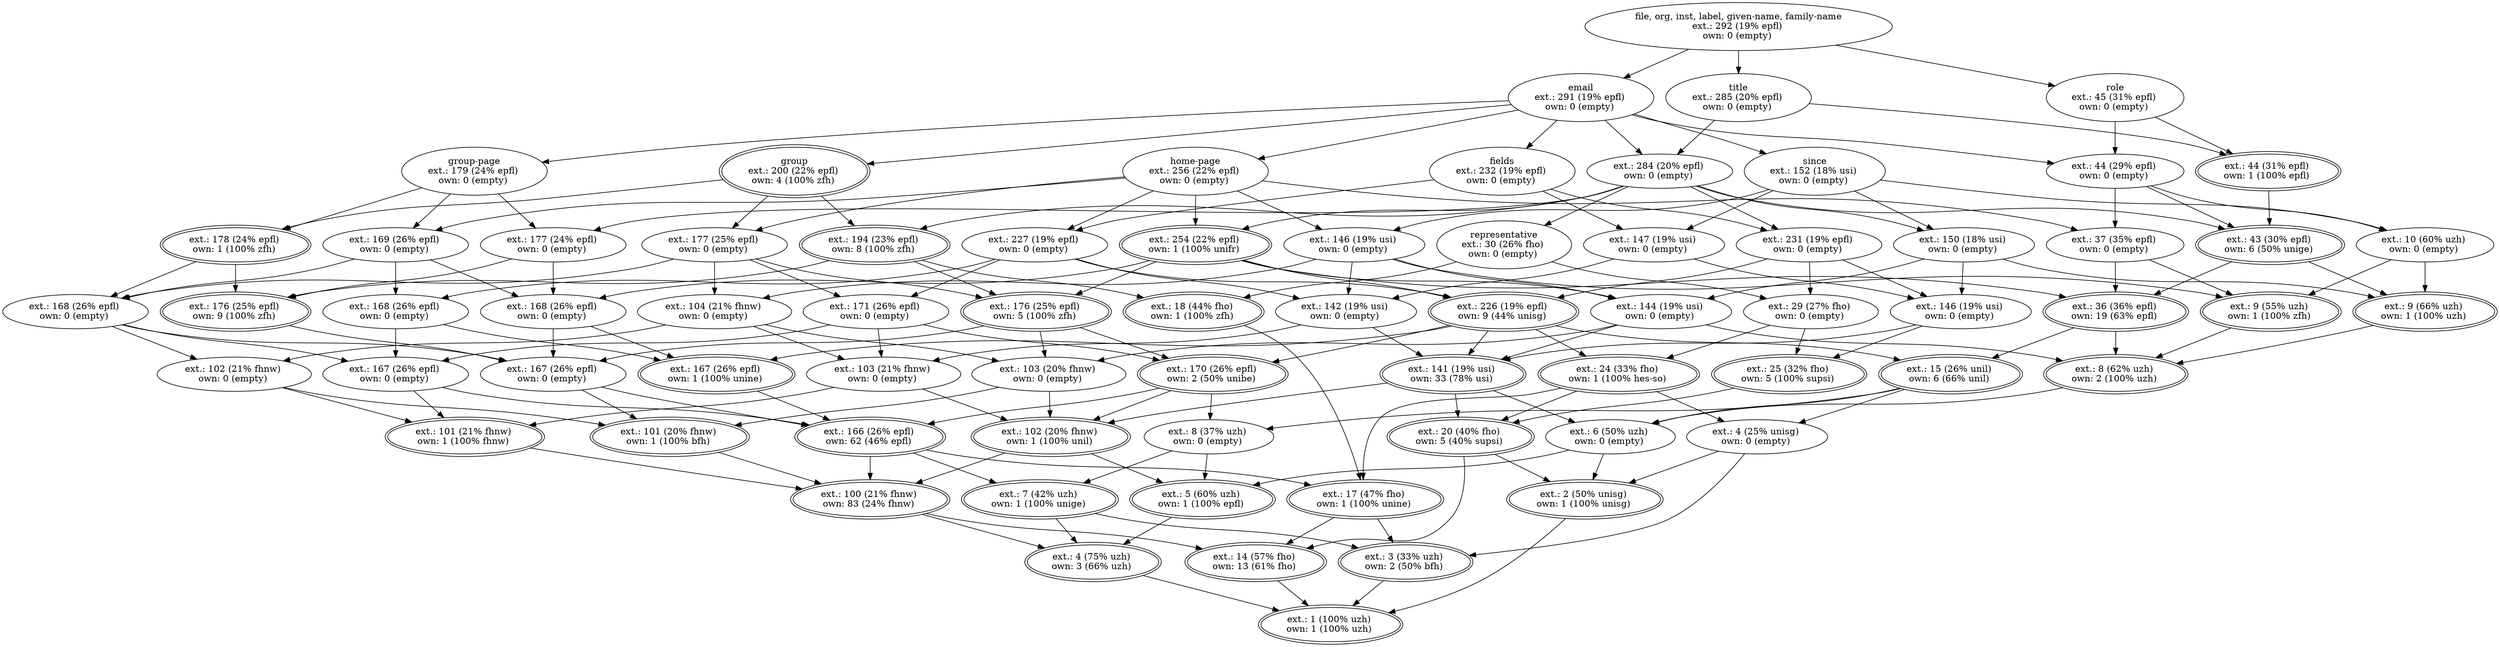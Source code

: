 digraph d{
1 [label="file, org, inst, label, given-name, family-name
ext.: 292 (19% epfl) 
own: 0 (empty) "]
2 [label="ext.: 101 (20% fhnw) 
own: 1 (100% bfh) ", peripheries = 2]
3 [label="ext.: 167 (26% epfl) 
own: 0 (empty) "]
4 [label="ext.: 3 (33% uzh) 
own: 2 (50% bfh) ", peripheries = 2]
5 [label="ext.: 166 (26% epfl) 
own: 62 (46% epfl) ", peripheries = 2]
6 [label="ext.: 100 (21% fhnw) 
own: 83 (24% fhnw) ", peripheries = 2]
7 [label="ext.: 17 (47% fho) 
own: 1 (100% unine) ", peripheries = 2]
8 [label="ext.: 14 (57% fho) 
own: 13 (61% fho) ", peripheries = 2]
9 [label="ext.: 103 (20% fhnw) 
own: 0 (empty) "]
10 [label="ext.: 176 (25% epfl) 
own: 5 (100% zfh) ", peripheries = 2]
11 [label="ext.: 8 (37% uzh) 
own: 0 (empty) "]
12 [label="ext.: 170 (26% epfl) 
own: 2 (50% unibe) ", peripheries = 2]
13 [label="ext.: 102 (20% fhnw) 
own: 1 (100% unil) ", peripheries = 2]
14 [label="ext.: 5 (60% uzh) 
own: 1 (100% epfl) ", peripheries = 2]
15 [label="ext.: 254 (22% epfl) 
own: 1 (100% unifr) ", peripheries = 2]
16 [label="ext.: 36 (36% epfl) 
own: 19 (63% epfl) ", peripheries = 2]
17 [label="title
ext.: 285 (20% epfl) 
own: 0 (empty) "]
18 [label="ext.: 44 (31% epfl) 
own: 1 (100% epfl) ", peripheries = 2]
19 [label="ext.: 144 (19% usi) 
own: 0 (empty) "]
20 [label="ext.: 24 (33% fho) 
own: 1 (100% hes-so) ", peripheries = 2]
21 [label="ext.: 226 (19% epfl) 
own: 9 (44% unisg) ", peripheries = 2]
22 [label="ext.: 141 (19% usi) 
own: 33 (78% usi) ", peripheries = 2]
23 [label="ext.: 20 (40% fho) 
own: 5 (40% supsi) ", peripheries = 2]
24 [label="ext.: 7 (42% uzh) 
own: 1 (100% unige) ", peripheries = 2]
25 [label="ext.: 4 (75% uzh) 
own: 3 (66% uzh) ", peripheries = 2]
26 [label="ext.: 102 (21% fhnw) 
own: 0 (empty) "]
27 [label="ext.: 168 (26% epfl) 
own: 0 (empty) "]
28 [label="ext.: 167 (26% epfl) 
own: 0 (empty) "]
29 [label="ext.: 101 (21% fhnw) 
own: 1 (100% fhnw) ", peripheries = 2]
30 [label="ext.: 104 (21% fhnw) 
own: 0 (empty) "]
31 [label="ext.: 177 (25% epfl) 
own: 0 (empty) "]
32 [label="ext.: 171 (26% epfl) 
own: 0 (empty) "]
33 [label="ext.: 103 (21% fhnw) 
own: 0 (empty) "]
34 [label="home-page
ext.: 256 (22% epfl) 
own: 0 (empty) "]
35 [label="ext.: 146 (19% usi) 
own: 0 (empty) "]
36 [label="ext.: 227 (19% epfl) 
own: 0 (empty) "]
37 [label="ext.: 142 (19% usi) 
own: 0 (empty) "]
38 [label="ext.: 150 (18% usi) 
own: 0 (empty) "]
39 [label="ext.: 284 (20% epfl) 
own: 0 (empty) "]
40 [label="ext.: 29 (27% fho) 
own: 0 (empty) "]
41 [label="ext.: 231 (19% epfl) 
own: 0 (empty) "]
42 [label="ext.: 146 (19% usi) 
own: 0 (empty) "]
43 [label="ext.: 25 (32% fho) 
own: 5 (100% supsi) ", peripheries = 2]
44 [label="since
ext.: 152 (18% usi) 
own: 0 (empty) "]
45 [label="email
ext.: 291 (19% epfl) 
own: 0 (empty) "]
46 [label="fields
ext.: 232 (19% epfl) 
own: 0 (empty) "]
47 [label="ext.: 147 (19% usi) 
own: 0 (empty) "]
48 [label="ext.: 15 (26% unil) 
own: 6 (66% unil) ", peripheries = 2]
49 [label="ext.: 43 (30% epfl) 
own: 6 (50% unige) ", peripheries = 2]
50 [label="ext.: 168 (26% epfl) 
own: 0 (empty) "]
51 [label="ext.: 167 (26% epfl) 
own: 1 (100% unine) ", peripheries = 2]
52 [label="ext.: 169 (26% epfl) 
own: 0 (empty) "]
53 [label="ext.: 168 (26% epfl) 
own: 0 (empty) "]
54 [label="ext.: 4 (25% unisg) 
own: 0 (empty) "]
55 [label="ext.: 6 (50% uzh) 
own: 0 (empty) "]
56 [label="ext.: 2 (50% unisg) 
own: 1 (100% unisg) ", peripheries = 2]
57 [label="ext.: 9 (66% uzh) 
own: 1 (100% uzh) ", peripheries = 2]
58 [label="ext.: 8 (62% uzh) 
own: 2 (100% uzh) ", peripheries = 2]
59 [label="ext.: 1 (100% uzh) 
own: 1 (100% uzh) ", peripheries = 2]
60 [label="ext.: 37 (35% epfl) 
own: 0 (empty) "]
61 [label="ext.: 9 (55% uzh) 
own: 1 (100% zfh) ", peripheries = 2]
62 [label="role
ext.: 45 (31% epfl) 
own: 0 (empty) "]
63 [label="ext.: 44 (29% epfl) 
own: 0 (empty) "]
64 [label="ext.: 10 (60% uzh) 
own: 0 (empty) "]
65 [label="ext.: 194 (23% epfl) 
own: 8 (100% zfh) ", peripheries = 2]
66 [label="group
ext.: 200 (22% epfl) 
own: 4 (100% zfh) ", peripheries = 2]
67 [label="ext.: 176 (25% epfl) 
own: 9 (100% zfh) ", peripheries = 2]
68 [label="ext.: 178 (24% epfl) 
own: 1 (100% zfh) ", peripheries = 2]
69 [label="ext.: 177 (24% epfl) 
own: 0 (empty) "]
70 [label="group-page
ext.: 179 (24% epfl) 
own: 0 (empty) "]
71 [label="ext.: 18 (44% fho) 
own: 1 (100% zfh) ", peripheries = 2]
72 [label="representative
ext.: 30 (26% fho) 
own: 0 (empty) "]
1->17;
1->45;
1->62;
17->18;
17->39;
45->34;
45->39;
45->44;
45->46;
45->63;
45->66;
45->70;
62->18;
62->63;
18->49;
34->15;
34->31;
34->35;
34->36;
34->52;
34->60;
39->15;
39->38;
39->41;
39->49;
39->65;
39->69;
39->72;
44->35;
44->38;
44->47;
44->64;
46->36;
46->41;
46->47;
63->49;
63->60;
63->64;
66->31;
66->65;
66->68;
70->52;
70->68;
70->69;
15->10;
15->16;
15->19;
15->21;
15->50;
31->10;
31->27;
31->30;
31->32;
35->19;
35->30;
35->37;
35->61;
36->21;
36->32;
36->37;
36->53;
38->19;
38->42;
38->57;
41->21;
41->40;
41->42;
47->37;
47->42;
49->16;
49->57;
52->27;
52->50;
52->53;
60->16;
60->61;
64->57;
64->61;
65->10;
65->67;
65->71;
68->27;
68->67;
69->50;
69->67;
72->40;
72->71;
10->3;
10->9;
10->12;
16->48;
16->58;
19->9;
19->22;
19->58;
21->12;
21->20;
21->22;
21->48;
21->51;
27->3;
27->26;
27->28;
30->9;
30->26;
30->33;
32->12;
32->28;
32->33;
37->22;
37->33;
40->20;
40->43;
42->22;
42->43;
50->3;
50->51;
53->28;
53->51;
57->58;
61->58;
67->3;
3->2;
3->5;
9->2;
9->13;
12->5;
12->11;
12->13;
20->23;
20->54;
22->13;
22->23;
22->55;
26->2;
26->29;
28->5;
28->29;
33->13;
33->29;
43->23;
48->11;
48->54;
48->55;
51->5;
58->55;
2->6;
5->6;
5->7;
5->24;
11->14;
11->24;
13->6;
13->14;
23->56;
29->6;
54->56;
55->14;
55->56;
6->8;
6->25;
7->4;
7->8;
14->25;
24->4;
24->25;
4->59;
8->59;
25->59;
20->7;
23->8;
54->4;
56->59;
71->7;
}